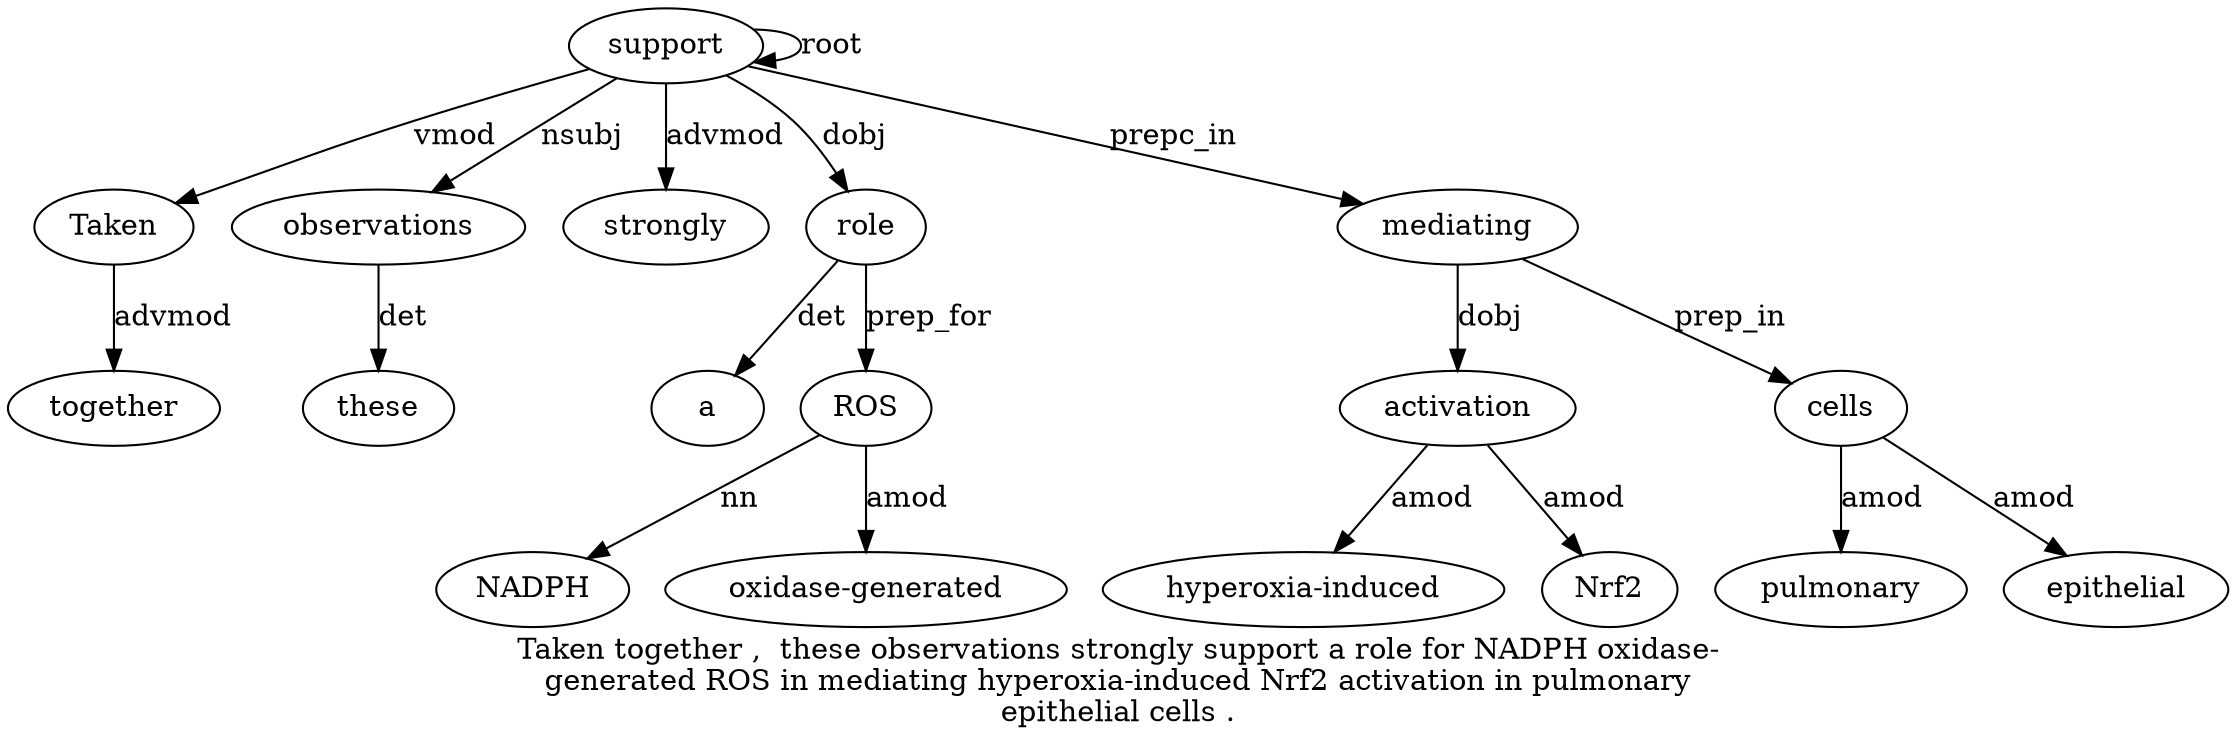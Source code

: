 digraph "Taken together ,  these observations strongly support a role for NADPH oxidase-generated ROS in mediating hyperoxia-induced Nrf2 activation in pulmonary epithelial cells ." {
label="Taken together ,  these observations strongly support a role for NADPH oxidase-
generated ROS in mediating hyperoxia-induced Nrf2 activation in pulmonary
epithelial cells .";
support7 [style=filled, fillcolor=white, label=support];
Taken1 [style=filled, fillcolor=white, label=Taken];
support7 -> Taken1  [label=vmod];
together2 [style=filled, fillcolor=white, label=together];
Taken1 -> together2  [label=advmod];
observations5 [style=filled, fillcolor=white, label=observations];
these4 [style=filled, fillcolor=white, label=these];
observations5 -> these4  [label=det];
support7 -> observations5  [label=nsubj];
strongly6 [style=filled, fillcolor=white, label=strongly];
support7 -> strongly6  [label=advmod];
support7 -> support7  [label=root];
role9 [style=filled, fillcolor=white, label=role];
a8 [style=filled, fillcolor=white, label=a];
role9 -> a8  [label=det];
support7 -> role9  [label=dobj];
ROS13 [style=filled, fillcolor=white, label=ROS];
NADPH11 [style=filled, fillcolor=white, label=NADPH];
ROS13 -> NADPH11  [label=nn];
"oxidase-generated12" [style=filled, fillcolor=white, label="oxidase-generated"];
ROS13 -> "oxidase-generated12"  [label=amod];
role9 -> ROS13  [label=prep_for];
mediating15 [style=filled, fillcolor=white, label=mediating];
support7 -> mediating15  [label=prepc_in];
activation18 [style=filled, fillcolor=white, label=activation];
"hyperoxia-induced16" [style=filled, fillcolor=white, label="hyperoxia-induced"];
activation18 -> "hyperoxia-induced16"  [label=amod];
Nrf217 [style=filled, fillcolor=white, label=Nrf2];
activation18 -> Nrf217  [label=amod];
mediating15 -> activation18  [label=dobj];
cells22 [style=filled, fillcolor=white, label=cells];
pulmonary20 [style=filled, fillcolor=white, label=pulmonary];
cells22 -> pulmonary20  [label=amod];
epithelial21 [style=filled, fillcolor=white, label=epithelial];
cells22 -> epithelial21  [label=amod];
mediating15 -> cells22  [label=prep_in];
}
